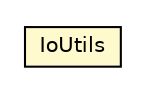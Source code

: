 #!/usr/local/bin/dot
#
# Class diagram 
# Generated by UMLGraph version R5_6-24-gf6e263 (http://www.umlgraph.org/)
#

digraph G {
	edge [fontname="Helvetica",fontsize=10,labelfontname="Helvetica",labelfontsize=10];
	node [fontname="Helvetica",fontsize=10,shape=plaintext];
	nodesep=0.25;
	ranksep=0.5;
	// com.cloudbees.syslog.util.IoUtils
	c1065876 [label=<<table title="com.cloudbees.syslog.util.IoUtils" border="0" cellborder="1" cellspacing="0" cellpadding="2" port="p" bgcolor="lemonChiffon" href="./IoUtils.html">
		<tr><td><table border="0" cellspacing="0" cellpadding="1">
<tr><td align="center" balign="center"> IoUtils </td></tr>
		</table></td></tr>
		</table>>, URL="./IoUtils.html", fontname="Helvetica", fontcolor="black", fontsize=10.0];
}

